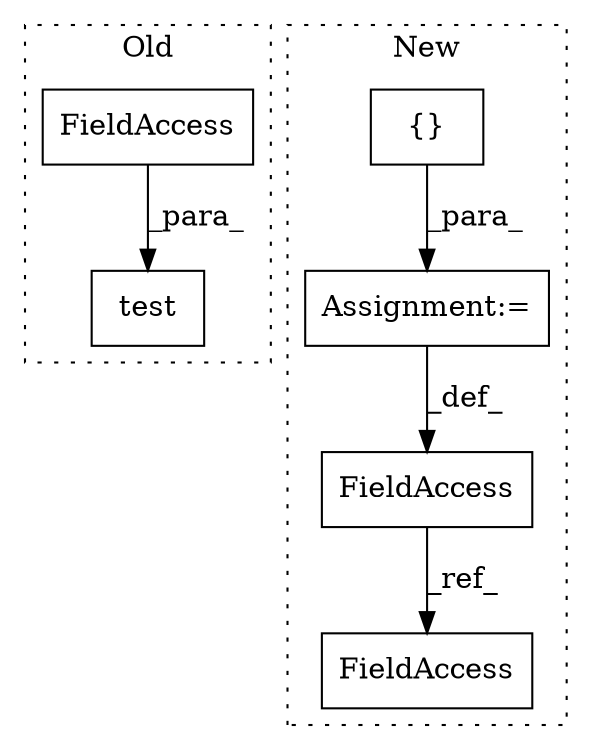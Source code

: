 digraph G {
subgraph cluster0 {
1 [label="test" a="32" s="4415,4455" l="5,1" shape="box"];
4 [label="FieldAccess" a="22" s="4426" l="12" shape="box"];
label = "Old";
style="dotted";
}
subgraph cluster1 {
2 [label="{}" a="4" s="4755,4823" l="1,1" shape="box"];
3 [label="Assignment:=" a="7" s="4860" l="1" shape="box"];
5 [label="FieldAccess" a="22" s="4841" l="13" shape="box"];
6 [label="FieldAccess" a="22" s="4941" l="13" shape="box"];
label = "New";
style="dotted";
}
2 -> 3 [label="_para_"];
3 -> 5 [label="_def_"];
4 -> 1 [label="_para_"];
5 -> 6 [label="_ref_"];
}